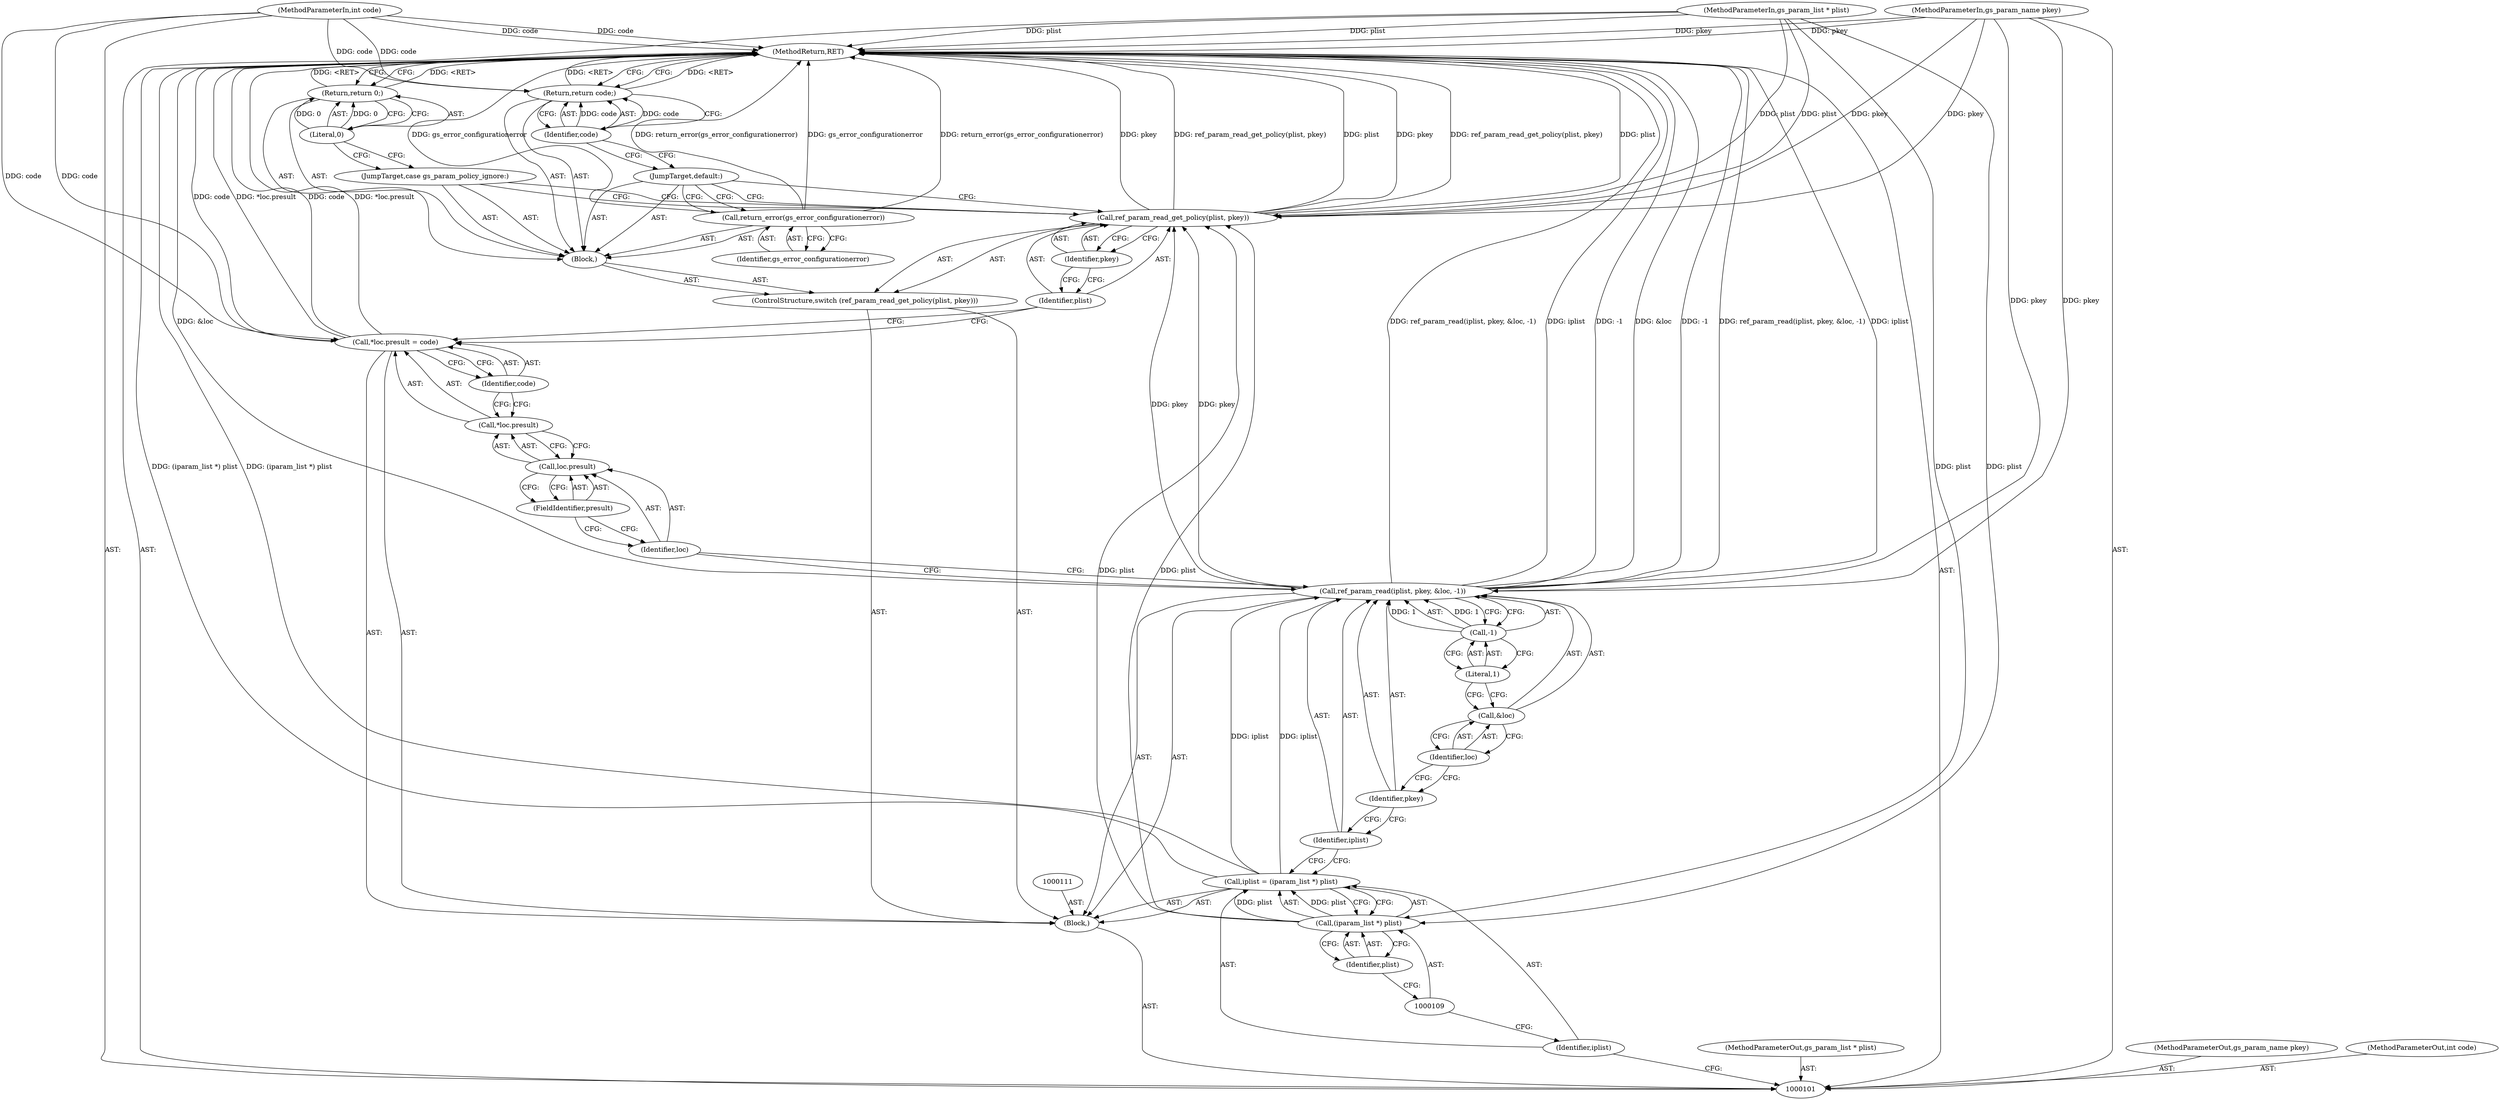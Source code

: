 digraph "1_ghostscript_c3476dde7743761a4e1d39a631716199b696b880_0" {
"1000138" [label="(MethodReturn,RET)"];
"1000102" [label="(MethodParameterIn,gs_param_list * plist)"];
"1000189" [label="(MethodParameterOut,gs_param_list * plist)"];
"1000103" [label="(MethodParameterIn,gs_param_name pkey)"];
"1000190" [label="(MethodParameterOut,gs_param_name pkey)"];
"1000104" [label="(MethodParameterIn,int code)"];
"1000191" [label="(MethodParameterOut,int code)"];
"1000131" [label="(Return,return 0;)"];
"1000132" [label="(Literal,0)"];
"1000133" [label="(Call,return_error(gs_error_configurationerror))"];
"1000134" [label="(Identifier,gs_error_configurationerror)"];
"1000135" [label="(JumpTarget,default:)"];
"1000136" [label="(Return,return code;)"];
"1000137" [label="(Identifier,code)"];
"1000105" [label="(Block,)"];
"1000106" [label="(Call,iplist = (iparam_list *) plist)"];
"1000107" [label="(Identifier,iplist)"];
"1000108" [label="(Call,(iparam_list *) plist)"];
"1000110" [label="(Identifier,plist)"];
"1000113" [label="(Identifier,iplist)"];
"1000114" [label="(Identifier,pkey)"];
"1000115" [label="(Call,&loc)"];
"1000116" [label="(Identifier,loc)"];
"1000117" [label="(Call,-1)"];
"1000112" [label="(Call,ref_param_read(iplist, pkey, &loc, -1))"];
"1000118" [label="(Literal,1)"];
"1000124" [label="(Identifier,code)"];
"1000119" [label="(Call,*loc.presult = code)"];
"1000120" [label="(Call,*loc.presult)"];
"1000121" [label="(Call,loc.presult)"];
"1000122" [label="(Identifier,loc)"];
"1000123" [label="(FieldIdentifier,presult)"];
"1000126" [label="(Call,ref_param_read_get_policy(plist, pkey))"];
"1000127" [label="(Identifier,plist)"];
"1000128" [label="(Identifier,pkey)"];
"1000125" [label="(ControlStructure,switch (ref_param_read_get_policy(plist, pkey)))"];
"1000129" [label="(Block,)"];
"1000130" [label="(JumpTarget,case gs_param_policy_ignore:)"];
"1000138" -> "1000101"  [label="AST: "];
"1000138" -> "1000131"  [label="CFG: "];
"1000138" -> "1000136"  [label="CFG: "];
"1000136" -> "1000138"  [label="DDG: <RET>"];
"1000131" -> "1000138"  [label="DDG: <RET>"];
"1000112" -> "1000138"  [label="DDG: -1"];
"1000112" -> "1000138"  [label="DDG: &loc"];
"1000112" -> "1000138"  [label="DDG: ref_param_read(iplist, pkey, &loc, -1)"];
"1000112" -> "1000138"  [label="DDG: iplist"];
"1000126" -> "1000138"  [label="DDG: ref_param_read_get_policy(plist, pkey)"];
"1000126" -> "1000138"  [label="DDG: plist"];
"1000126" -> "1000138"  [label="DDG: pkey"];
"1000106" -> "1000138"  [label="DDG: (iparam_list *) plist"];
"1000104" -> "1000138"  [label="DDG: code"];
"1000119" -> "1000138"  [label="DDG: code"];
"1000119" -> "1000138"  [label="DDG: *loc.presult"];
"1000103" -> "1000138"  [label="DDG: pkey"];
"1000133" -> "1000138"  [label="DDG: gs_error_configurationerror"];
"1000133" -> "1000138"  [label="DDG: return_error(gs_error_configurationerror)"];
"1000102" -> "1000138"  [label="DDG: plist"];
"1000102" -> "1000101"  [label="AST: "];
"1000102" -> "1000138"  [label="DDG: plist"];
"1000102" -> "1000108"  [label="DDG: plist"];
"1000102" -> "1000126"  [label="DDG: plist"];
"1000189" -> "1000101"  [label="AST: "];
"1000103" -> "1000101"  [label="AST: "];
"1000103" -> "1000138"  [label="DDG: pkey"];
"1000103" -> "1000112"  [label="DDG: pkey"];
"1000103" -> "1000126"  [label="DDG: pkey"];
"1000190" -> "1000101"  [label="AST: "];
"1000104" -> "1000101"  [label="AST: "];
"1000104" -> "1000138"  [label="DDG: code"];
"1000104" -> "1000119"  [label="DDG: code"];
"1000104" -> "1000136"  [label="DDG: code"];
"1000191" -> "1000101"  [label="AST: "];
"1000131" -> "1000129"  [label="AST: "];
"1000131" -> "1000132"  [label="CFG: "];
"1000132" -> "1000131"  [label="AST: "];
"1000138" -> "1000131"  [label="CFG: "];
"1000131" -> "1000138"  [label="DDG: <RET>"];
"1000132" -> "1000131"  [label="DDG: 0"];
"1000132" -> "1000131"  [label="AST: "];
"1000132" -> "1000130"  [label="CFG: "];
"1000131" -> "1000132"  [label="CFG: "];
"1000132" -> "1000131"  [label="DDG: 0"];
"1000133" -> "1000129"  [label="AST: "];
"1000133" -> "1000134"  [label="CFG: "];
"1000134" -> "1000133"  [label="AST: "];
"1000135" -> "1000133"  [label="CFG: "];
"1000133" -> "1000138"  [label="DDG: gs_error_configurationerror"];
"1000133" -> "1000138"  [label="DDG: return_error(gs_error_configurationerror)"];
"1000134" -> "1000133"  [label="AST: "];
"1000133" -> "1000134"  [label="CFG: "];
"1000135" -> "1000129"  [label="AST: "];
"1000135" -> "1000126"  [label="CFG: "];
"1000135" -> "1000133"  [label="CFG: "];
"1000137" -> "1000135"  [label="CFG: "];
"1000136" -> "1000129"  [label="AST: "];
"1000136" -> "1000137"  [label="CFG: "];
"1000137" -> "1000136"  [label="AST: "];
"1000138" -> "1000136"  [label="CFG: "];
"1000136" -> "1000138"  [label="DDG: <RET>"];
"1000137" -> "1000136"  [label="DDG: code"];
"1000104" -> "1000136"  [label="DDG: code"];
"1000137" -> "1000136"  [label="AST: "];
"1000137" -> "1000135"  [label="CFG: "];
"1000136" -> "1000137"  [label="CFG: "];
"1000137" -> "1000136"  [label="DDG: code"];
"1000105" -> "1000101"  [label="AST: "];
"1000106" -> "1000105"  [label="AST: "];
"1000111" -> "1000105"  [label="AST: "];
"1000112" -> "1000105"  [label="AST: "];
"1000119" -> "1000105"  [label="AST: "];
"1000125" -> "1000105"  [label="AST: "];
"1000106" -> "1000105"  [label="AST: "];
"1000106" -> "1000108"  [label="CFG: "];
"1000107" -> "1000106"  [label="AST: "];
"1000108" -> "1000106"  [label="AST: "];
"1000113" -> "1000106"  [label="CFG: "];
"1000106" -> "1000138"  [label="DDG: (iparam_list *) plist"];
"1000108" -> "1000106"  [label="DDG: plist"];
"1000106" -> "1000112"  [label="DDG: iplist"];
"1000107" -> "1000106"  [label="AST: "];
"1000107" -> "1000101"  [label="CFG: "];
"1000109" -> "1000107"  [label="CFG: "];
"1000108" -> "1000106"  [label="AST: "];
"1000108" -> "1000110"  [label="CFG: "];
"1000109" -> "1000108"  [label="AST: "];
"1000110" -> "1000108"  [label="AST: "];
"1000106" -> "1000108"  [label="CFG: "];
"1000108" -> "1000106"  [label="DDG: plist"];
"1000102" -> "1000108"  [label="DDG: plist"];
"1000108" -> "1000126"  [label="DDG: plist"];
"1000110" -> "1000108"  [label="AST: "];
"1000110" -> "1000109"  [label="CFG: "];
"1000108" -> "1000110"  [label="CFG: "];
"1000113" -> "1000112"  [label="AST: "];
"1000113" -> "1000106"  [label="CFG: "];
"1000114" -> "1000113"  [label="CFG: "];
"1000114" -> "1000112"  [label="AST: "];
"1000114" -> "1000113"  [label="CFG: "];
"1000116" -> "1000114"  [label="CFG: "];
"1000115" -> "1000112"  [label="AST: "];
"1000115" -> "1000116"  [label="CFG: "];
"1000116" -> "1000115"  [label="AST: "];
"1000118" -> "1000115"  [label="CFG: "];
"1000116" -> "1000115"  [label="AST: "];
"1000116" -> "1000114"  [label="CFG: "];
"1000115" -> "1000116"  [label="CFG: "];
"1000117" -> "1000112"  [label="AST: "];
"1000117" -> "1000118"  [label="CFG: "];
"1000118" -> "1000117"  [label="AST: "];
"1000112" -> "1000117"  [label="CFG: "];
"1000117" -> "1000112"  [label="DDG: 1"];
"1000112" -> "1000105"  [label="AST: "];
"1000112" -> "1000117"  [label="CFG: "];
"1000113" -> "1000112"  [label="AST: "];
"1000114" -> "1000112"  [label="AST: "];
"1000115" -> "1000112"  [label="AST: "];
"1000117" -> "1000112"  [label="AST: "];
"1000122" -> "1000112"  [label="CFG: "];
"1000112" -> "1000138"  [label="DDG: -1"];
"1000112" -> "1000138"  [label="DDG: &loc"];
"1000112" -> "1000138"  [label="DDG: ref_param_read(iplist, pkey, &loc, -1)"];
"1000112" -> "1000138"  [label="DDG: iplist"];
"1000106" -> "1000112"  [label="DDG: iplist"];
"1000103" -> "1000112"  [label="DDG: pkey"];
"1000117" -> "1000112"  [label="DDG: 1"];
"1000112" -> "1000126"  [label="DDG: pkey"];
"1000118" -> "1000117"  [label="AST: "];
"1000118" -> "1000115"  [label="CFG: "];
"1000117" -> "1000118"  [label="CFG: "];
"1000124" -> "1000119"  [label="AST: "];
"1000124" -> "1000120"  [label="CFG: "];
"1000119" -> "1000124"  [label="CFG: "];
"1000119" -> "1000105"  [label="AST: "];
"1000119" -> "1000124"  [label="CFG: "];
"1000120" -> "1000119"  [label="AST: "];
"1000124" -> "1000119"  [label="AST: "];
"1000127" -> "1000119"  [label="CFG: "];
"1000119" -> "1000138"  [label="DDG: code"];
"1000119" -> "1000138"  [label="DDG: *loc.presult"];
"1000104" -> "1000119"  [label="DDG: code"];
"1000120" -> "1000119"  [label="AST: "];
"1000120" -> "1000121"  [label="CFG: "];
"1000121" -> "1000120"  [label="AST: "];
"1000124" -> "1000120"  [label="CFG: "];
"1000121" -> "1000120"  [label="AST: "];
"1000121" -> "1000123"  [label="CFG: "];
"1000122" -> "1000121"  [label="AST: "];
"1000123" -> "1000121"  [label="AST: "];
"1000120" -> "1000121"  [label="CFG: "];
"1000122" -> "1000121"  [label="AST: "];
"1000122" -> "1000112"  [label="CFG: "];
"1000123" -> "1000122"  [label="CFG: "];
"1000123" -> "1000121"  [label="AST: "];
"1000123" -> "1000122"  [label="CFG: "];
"1000121" -> "1000123"  [label="CFG: "];
"1000126" -> "1000125"  [label="AST: "];
"1000126" -> "1000128"  [label="CFG: "];
"1000127" -> "1000126"  [label="AST: "];
"1000128" -> "1000126"  [label="AST: "];
"1000130" -> "1000126"  [label="CFG: "];
"1000135" -> "1000126"  [label="CFG: "];
"1000126" -> "1000138"  [label="DDG: ref_param_read_get_policy(plist, pkey)"];
"1000126" -> "1000138"  [label="DDG: plist"];
"1000126" -> "1000138"  [label="DDG: pkey"];
"1000108" -> "1000126"  [label="DDG: plist"];
"1000102" -> "1000126"  [label="DDG: plist"];
"1000112" -> "1000126"  [label="DDG: pkey"];
"1000103" -> "1000126"  [label="DDG: pkey"];
"1000127" -> "1000126"  [label="AST: "];
"1000127" -> "1000119"  [label="CFG: "];
"1000128" -> "1000127"  [label="CFG: "];
"1000128" -> "1000126"  [label="AST: "];
"1000128" -> "1000127"  [label="CFG: "];
"1000126" -> "1000128"  [label="CFG: "];
"1000125" -> "1000105"  [label="AST: "];
"1000126" -> "1000125"  [label="AST: "];
"1000129" -> "1000125"  [label="AST: "];
"1000129" -> "1000125"  [label="AST: "];
"1000130" -> "1000129"  [label="AST: "];
"1000131" -> "1000129"  [label="AST: "];
"1000133" -> "1000129"  [label="AST: "];
"1000135" -> "1000129"  [label="AST: "];
"1000136" -> "1000129"  [label="AST: "];
"1000130" -> "1000129"  [label="AST: "];
"1000130" -> "1000126"  [label="CFG: "];
"1000132" -> "1000130"  [label="CFG: "];
}
